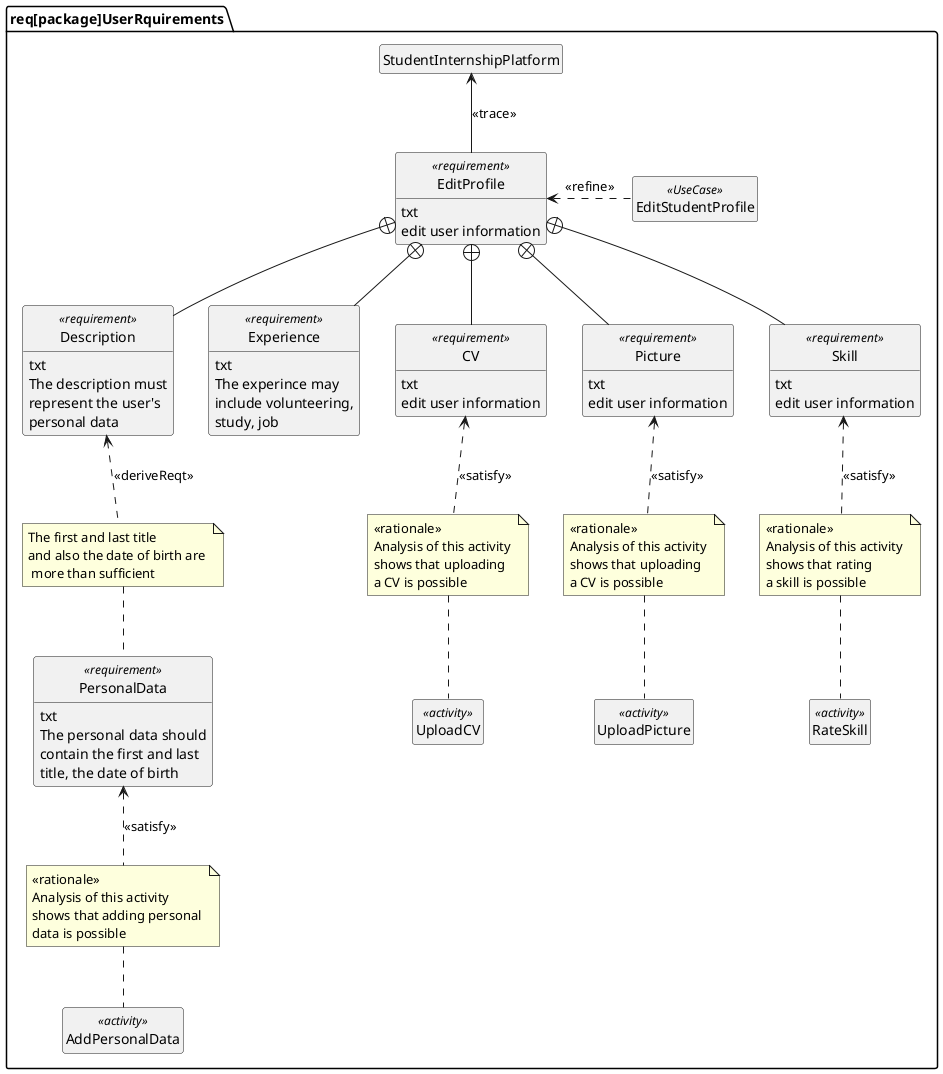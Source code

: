 @startuml

package "req[package]UserRquirements" {
    class StudentInternshipPlatform  {
    }

	class EditProfile <<requirement>> {
    	txt
    	edit user information
    }

    StudentInternshipPlatform <-- EditProfile : <<trace>>

    class EditStudentProfile <<UseCase>> {
    }

    EditProfile <. EditStudentProfile : <<refine>>

    hide members
    hide circle
    show <<requirement>> fields

    class Description <<requirement>> {
        txt
        The description must
        represent the user's
        personal data
    }

    EditProfile +-- Description

    class PersonalData <<requirement>> {
        txt
        The personal data should
        contain the first and last
        title, the date of birth
    }

    note "The first and last title \nand also the date of birth are \n more than sufficient" as N1
    Description <.. N1 : <<deriveReqt>>
    N1 .. PersonalData

    class AddPersonalData <<activity>> {
    }

    note "<<rationale>>\nAnalysis of this activity \nshows that adding personal \ndata is possible" as N2
    PersonalData <.. N2 : <<satisfy>>
    N2 .. AddPersonalData

    class Experience <<requirement>> {
        txt
        The experince may
        include volunteering,
        study, job
    }

    EditProfile +-- Experience

    class CV <<requirement>> {
        txt
        edit user information
    }

    EditProfile +-- CV

    class UploadCV <<activity>> {
    }

    note "<<rationale>>\nAnalysis of this activity \nshows that uploading \na CV is possible" as N3
    CV <.. N3: <<satisfy>>
    N3 .. UploadCV

    class Picture <<requirement>> {
            txt
            edit user information
    }

    EditProfile +-- Picture

    class UploadPicture <<activity>> {
    }

    note "<<rationale>>\nAnalysis of this activity \nshows that uploading \na CV is possible" as N4
    Picture <.. N4: <<satisfy>>
    N4 .. UploadPicture

    class Skill <<requirement>> {
            txt
            edit user information
    }

    EditProfile +-- Skill

    class RateSkill <<activity>> {
    }

    note "<<rationale>>\nAnalysis of this activity \nshows that rating \na skill is possible" as N5
    Skill <.. N5: <<satisfy>>
    N5 .. RateSkill

}

@enduml